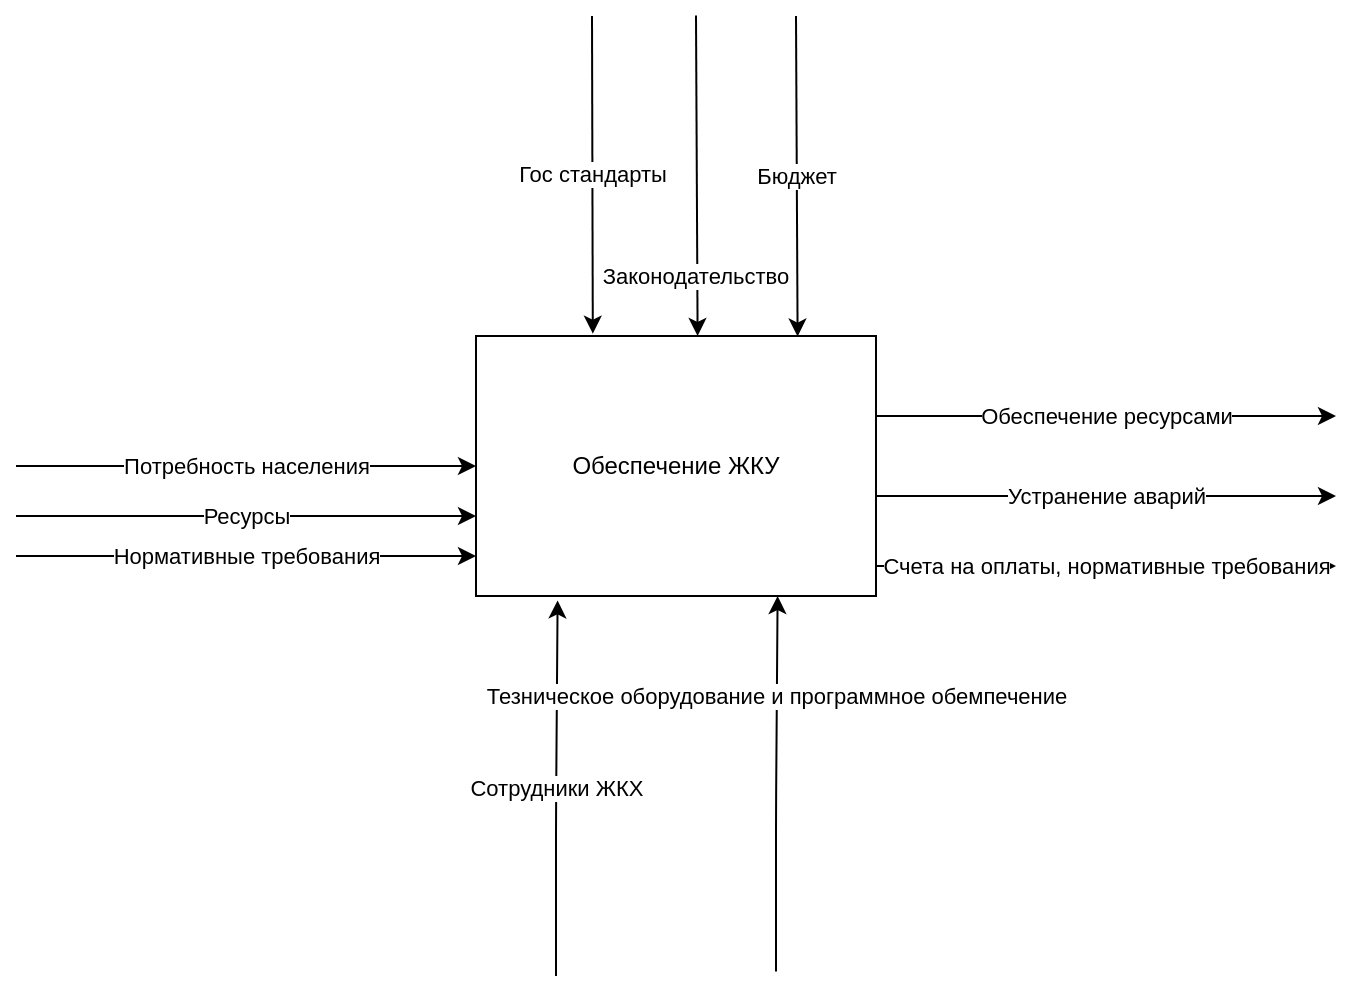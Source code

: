 <mxfile version="13.9.9" type="device" pages="2"><diagram id="OB4Syszo3Wr93F7oXcJr" name="Страница 1"><mxGraphModel dx="1024" dy="584" grid="1" gridSize="10" guides="1" tooltips="1" connect="1" arrows="1" fold="1" page="1" pageScale="1" pageWidth="3300" pageHeight="2339" math="0" shadow="0"><root><mxCell id="0"/><mxCell id="1" parent="0"/><mxCell id="MriIA_tjgALKi8C_fb-8-1" value="Обеспечение ЖКУ" style="rounded=0;whiteSpace=wrap;html=1;" vertex="1" parent="1"><mxGeometry x="380" y="200" width="200" height="130" as="geometry"/></mxCell><mxCell id="MriIA_tjgALKi8C_fb-8-2" value="Потребность населения" style="endArrow=classic;html=1;entryX=0;entryY=0.5;entryDx=0;entryDy=0;" edge="1" parent="1" target="MriIA_tjgALKi8C_fb-8-1"><mxGeometry width="50" height="50" relative="1" as="geometry"><mxPoint x="150" y="265" as="sourcePoint"/><mxPoint x="550" y="280" as="targetPoint"/></mxGeometry></mxCell><mxCell id="MriIA_tjgALKi8C_fb-8-3" value="Ресурсы" style="endArrow=classic;html=1;entryX=0;entryY=0.5;entryDx=0;entryDy=0;" edge="1" parent="1"><mxGeometry width="50" height="50" relative="1" as="geometry"><mxPoint x="150" y="290" as="sourcePoint"/><mxPoint x="380" y="290" as="targetPoint"/></mxGeometry></mxCell><mxCell id="MriIA_tjgALKi8C_fb-8-4" value="Нормативные требования" style="endArrow=classic;html=1;entryX=0;entryY=0.5;entryDx=0;entryDy=0;" edge="1" parent="1"><mxGeometry width="50" height="50" relative="1" as="geometry"><mxPoint x="150" y="310" as="sourcePoint"/><mxPoint x="380" y="310" as="targetPoint"/></mxGeometry></mxCell><mxCell id="MriIA_tjgALKi8C_fb-8-5" value="Устранение аварий&lt;span style=&quot;color: rgba(0 , 0 , 0 , 0) ; font-family: monospace ; font-size: 0px ; background-color: rgb(248 , 249 , 250)&quot;&gt;%3CmxGraphModel%3E%3Croot%3E%3CmxCell%20id%3D%220%22%2F%3E%3CmxCell%20id%3D%221%22%20parent%3D%220%22%2F%3E%3CmxCell%20id%3D%222%22%20value%3D%22%22%20style%3D%22endArrow%3Dclassic%3Bhtml%3D1%3BentryX%3D0%3BentryY%3D0.5%3BentryDx%3D0%3BentryDy%3D0%3B%22%20edge%3D%221%22%20parent%3D%221%22%3E%3CmxGeometry%20width%3D%2250%22%20height%3D%2250%22%20relative%3D%221%22%20as%3D%22geometry%22%3E%3CmxPoint%20x%3D%22150%22%20y%3D%22265%22%20as%3D%22sourcePoint%22%2F%3E%3CmxPoint%20x%3D%22380%22%20y%3D%22265%22%20as%3D%22targetPoint%22%2F%3E%3C%2FmxGeometry%3E%3C%2FmxCell%3E%3C%2Froot%3E%3C%2FmxGraphModel%3E&lt;/span&gt;" style="endArrow=classic;html=1;entryX=0;entryY=0.5;entryDx=0;entryDy=0;" edge="1" parent="1"><mxGeometry width="50" height="50" relative="1" as="geometry"><mxPoint x="580" y="280" as="sourcePoint"/><mxPoint x="810" y="280" as="targetPoint"/></mxGeometry></mxCell><mxCell id="MriIA_tjgALKi8C_fb-8-6" value="Обеспечение ресурсами" style="endArrow=classic;html=1;entryX=0;entryY=0.5;entryDx=0;entryDy=0;" edge="1" parent="1"><mxGeometry width="50" height="50" relative="1" as="geometry"><mxPoint x="580" y="240" as="sourcePoint"/><mxPoint x="810" y="240" as="targetPoint"/></mxGeometry></mxCell><mxCell id="MriIA_tjgALKi8C_fb-8-7" value="Счета на оплаты, нормативные требования" style="endArrow=classic;html=1;entryX=0;entryY=0.5;entryDx=0;entryDy=0;" edge="1" parent="1"><mxGeometry width="50" height="50" relative="1" as="geometry"><mxPoint x="580" y="315" as="sourcePoint"/><mxPoint x="810" y="315" as="targetPoint"/></mxGeometry></mxCell><mxCell id="MriIA_tjgALKi8C_fb-8-8" value="Сотрудники ЖКХ" style="endArrow=classic;html=1;entryX=0.204;entryY=1.017;entryDx=0;entryDy=0;entryPerimeter=0;" edge="1" parent="1" target="MriIA_tjgALKi8C_fb-8-1"><mxGeometry width="50" height="50" relative="1" as="geometry"><mxPoint x="420" y="520" as="sourcePoint"/><mxPoint x="550" y="280" as="targetPoint"/><Array as="points"><mxPoint x="420" y="440"/></Array></mxGeometry></mxCell><mxCell id="MriIA_tjgALKi8C_fb-8-9" value="Тезническое оборудование и программное обемпечение" style="endArrow=classic;html=1;entryX=0.204;entryY=1.017;entryDx=0;entryDy=0;entryPerimeter=0;" edge="1" parent="1"><mxGeometry x="0.468" width="50" height="50" relative="1" as="geometry"><mxPoint x="530" y="517.79" as="sourcePoint"/><mxPoint x="530.8" y="330.0" as="targetPoint"/><Array as="points"><mxPoint x="530" y="437.79"/></Array><mxPoint as="offset"/></mxGeometry></mxCell><mxCell id="MriIA_tjgALKi8C_fb-8-10" value="Гос стандарты" style="endArrow=classic;html=1;entryX=0.292;entryY=-0.009;entryDx=0;entryDy=0;entryPerimeter=0;" edge="1" parent="1" target="MriIA_tjgALKi8C_fb-8-1"><mxGeometry width="50" height="50" relative="1" as="geometry"><mxPoint x="438" y="40" as="sourcePoint"/><mxPoint x="470.8" y="5.684e-14" as="targetPoint"/><Array as="points"><mxPoint x="438" y="40"/></Array></mxGeometry></mxCell><mxCell id="MriIA_tjgALKi8C_fb-8-11" value="Бюджет" style="endArrow=classic;html=1;entryX=0.804;entryY=0.002;entryDx=0;entryDy=0;entryPerimeter=0;" edge="1" parent="1" target="MriIA_tjgALKi8C_fb-8-1"><mxGeometry width="50" height="50" relative="1" as="geometry"><mxPoint x="540" y="40" as="sourcePoint"/><mxPoint x="550" y="260" as="targetPoint"/><Array as="points"/></mxGeometry></mxCell><mxCell id="MriIA_tjgALKi8C_fb-8-12" value="Законодательство&amp;nbsp;" style="endArrow=classic;html=1;entryX=0.804;entryY=0.002;entryDx=0;entryDy=0;entryPerimeter=0;" edge="1" parent="1"><mxGeometry x="0.626" width="50" height="50" relative="1" as="geometry"><mxPoint x="490" y="39.74" as="sourcePoint"/><mxPoint x="490.8" y="200" as="targetPoint"/><Array as="points"/><mxPoint as="offset"/></mxGeometry></mxCell></root></mxGraphModel></diagram><diagram id="a6ajXp87k_7L7HC0A5sZ" name="Страница 2"><mxGraphModel dx="1024" dy="2923" grid="1" gridSize="10" guides="1" tooltips="1" connect="1" arrows="1" fold="1" page="1" pageScale="1" pageWidth="3300" pageHeight="2339" math="0" shadow="0"><root><mxCell id="SwO3KhZyWLszdmXH_X8o-0"/><mxCell id="SwO3KhZyWLszdmXH_X8o-1" parent="SwO3KhZyWLszdmXH_X8o-0"/><mxCell id="enKsqpC94iQXeU0Ucei3-16" value="Требование заказчика" style="edgeStyle=orthogonalEdgeStyle;rounded=0;orthogonalLoop=1;jettySize=auto;html=1;entryX=0;entryY=0.5;entryDx=0;entryDy=0;" edge="1" parent="SwO3KhZyWLszdmXH_X8o-1" source="enKsqpC94iQXeU0Ucei3-12" target="enKsqpC94iQXeU0Ucei3-13"><mxGeometry x="-0.2" y="41" relative="1" as="geometry"><Array as="points"><mxPoint x="390" y="-2010"/><mxPoint x="390" y="-1975"/></Array><mxPoint x="-31" y="-40" as="offset"/></mxGeometry></mxCell><mxCell id="enKsqpC94iQXeU0Ucei3-12" value="Запрос на услугу" style="rounded=0;whiteSpace=wrap;html=1;" vertex="1" parent="SwO3KhZyWLszdmXH_X8o-1"><mxGeometry x="240" y="-2040" width="120" height="60" as="geometry"/></mxCell><mxCell id="enKsqpC94iQXeU0Ucei3-17" value="Договор" style="edgeStyle=orthogonalEdgeStyle;rounded=0;orthogonalLoop=1;jettySize=auto;html=1;exitX=1;exitY=0.5;exitDx=0;exitDy=0;entryX=0;entryY=0.5;entryDx=0;entryDy=0;" edge="1" parent="SwO3KhZyWLszdmXH_X8o-1" source="enKsqpC94iQXeU0Ucei3-13" target="enKsqpC94iQXeU0Ucei3-14"><mxGeometry x="-0.529" y="21" relative="1" as="geometry"><mxPoint x="-1" y="-5" as="offset"/></mxGeometry></mxCell><mxCell id="enKsqpC94iQXeU0Ucei3-13" value="Подбор и выбор поставщиков и подрядчиков" style="rounded=0;whiteSpace=wrap;html=1;" vertex="1" parent="SwO3KhZyWLszdmXH_X8o-1"><mxGeometry x="400" y="-2010" width="120" height="70" as="geometry"/></mxCell><mxCell id="enKsqpC94iQXeU0Ucei3-18" value="Услуга" style="edgeStyle=orthogonalEdgeStyle;rounded=0;orthogonalLoop=1;jettySize=auto;html=1;entryX=0;entryY=0.5;entryDx=0;entryDy=0;" edge="1" parent="SwO3KhZyWLszdmXH_X8o-1" source="enKsqpC94iQXeU0Ucei3-14" target="enKsqpC94iQXeU0Ucei3-15"><mxGeometry relative="1" as="geometry"/></mxCell><mxCell id="enKsqpC94iQXeU0Ucei3-14" value="Заключение договора" style="rounded=0;whiteSpace=wrap;html=1;" vertex="1" parent="SwO3KhZyWLszdmXH_X8o-1"><mxGeometry x="560" y="-1960" width="120" height="60" as="geometry"/></mxCell><mxCell id="enKsqpC94iQXeU0Ucei3-15" value="Предоставление услуги" style="rounded=0;whiteSpace=wrap;html=1;" vertex="1" parent="SwO3KhZyWLszdmXH_X8o-1"><mxGeometry x="720" y="-1920" width="120" height="60" as="geometry"/></mxCell><mxCell id="enKsqpC94iQXeU0Ucei3-22" value="Устранение аварий&lt;span style=&quot;color: rgba(0 , 0 , 0 , 0) ; font-family: monospace ; font-size: 0px ; background-color: rgb(248 , 249 , 250)&quot;&gt;%3CmxGraphModel%3E%3Croot%3E%3CmxCell%20id%3D%220%22%2F%3E%3CmxCell%20id%3D%221%22%20parent%3D%220%22%2F%3E%3CmxCell%20id%3D%222%22%20value%3D%22%22%20style%3D%22endArrow%3Dclassic%3Bhtml%3D1%3BentryX%3D0%3BentryY%3D0.5%3BentryDx%3D0%3BentryDy%3D0%3B%22%20edge%3D%221%22%20parent%3D%221%22%3E%3CmxGeometry%20width%3D%2250%22%20height%3D%2250%22%20relative%3D%221%22%20as%3D%22geometry%22%3E%3CmxPoint%20x%3D%22150%22%20y%3D%22265%22%20as%3D%22sourcePoint%22%2F%3E%3CmxPoint%20x%3D%22380%22%20y%3D%22265%22%20as%3D%22targetPoint%22%2F%3E%3C%2FmxGeometry%3E%3C%2FmxCell%3E%3C%2Froot%3E%3C%2FmxGraphModel%3E&lt;/span&gt;" style="endArrow=classic;html=1;entryX=0;entryY=0.5;entryDx=0;entryDy=0;" edge="1" parent="SwO3KhZyWLszdmXH_X8o-1"><mxGeometry width="50" height="50" relative="1" as="geometry"><mxPoint x="840" y="-1890.5" as="sourcePoint"/><mxPoint x="1070" y="-1890.5" as="targetPoint"/></mxGeometry></mxCell><mxCell id="enKsqpC94iQXeU0Ucei3-23" value="Обеспечение ресурсами" style="endArrow=classic;html=1;entryX=0;entryY=0.5;entryDx=0;entryDy=0;" edge="1" parent="SwO3KhZyWLszdmXH_X8o-1"><mxGeometry width="50" height="50" relative="1" as="geometry"><mxPoint x="840" y="-1910" as="sourcePoint"/><mxPoint x="1070" y="-1910" as="targetPoint"/></mxGeometry></mxCell><mxCell id="enKsqpC94iQXeU0Ucei3-24" value="Счета на оплаты, нормативные требования" style="endArrow=classic;html=1;entryX=0;entryY=0.5;entryDx=0;entryDy=0;" edge="1" parent="SwO3KhZyWLszdmXH_X8o-1"><mxGeometry x="0.043" width="50" height="50" relative="1" as="geometry"><mxPoint x="840" y="-1870" as="sourcePoint"/><mxPoint x="1070" y="-1870" as="targetPoint"/><mxPoint as="offset"/></mxGeometry></mxCell><mxCell id="enKsqpC94iQXeU0Ucei3-25" value="Гос стандарты" style="endArrow=classic;html=1;entryX=0.292;entryY=-0.009;entryDx=0;entryDy=0;entryPerimeter=0;strokeColor=#660033;" edge="1" parent="SwO3KhZyWLszdmXH_X8o-1"><mxGeometry x="-0.5" width="50" height="50" relative="1" as="geometry"><mxPoint x="800" y="-2240" as="sourcePoint"/><mxPoint x="800.4" y="-1920" as="targetPoint"/><Array as="points"><mxPoint x="800" y="-2048.83"/><mxPoint x="800" y="-1968.83"/></Array><mxPoint as="offset"/></mxGeometry></mxCell><mxCell id="enKsqpC94iQXeU0Ucei3-26" value="Бюджет" style="endArrow=classic;html=1;entryX=0.804;entryY=0.002;entryDx=0;entryDy=0;entryPerimeter=0;strokeColor=#FF66FF;" edge="1" parent="SwO3KhZyWLszdmXH_X8o-1"><mxGeometry x="0.333" width="50" height="50" relative="1" as="geometry"><mxPoint x="461" y="-2250" as="sourcePoint"/><mxPoint x="460.8" y="-2010.0" as="targetPoint"/><Array as="points"><mxPoint x="461" y="-2070.26"/><mxPoint x="461" y="-2030.26"/></Array><mxPoint as="offset"/></mxGeometry></mxCell><mxCell id="enKsqpC94iQXeU0Ucei3-27" value="Законодательство&amp;nbsp;" style="endArrow=classic;html=1;entryX=0.804;entryY=0.002;entryDx=0;entryDy=0;entryPerimeter=0;strokeColor=#FF1C95;" edge="1" parent="SwO3KhZyWLszdmXH_X8o-1"><mxGeometry x="-0.655" width="50" height="50" relative="1" as="geometry"><mxPoint x="620" y="-2250" as="sourcePoint"/><mxPoint x="620.3" y="-1960.0" as="targetPoint"/><Array as="points"/><mxPoint as="offset"/></mxGeometry></mxCell><mxCell id="enKsqpC94iQXeU0Ucei3-31" value="Потребность населения" style="endArrow=classic;html=1;entryX=0;entryY=0.5;entryDx=0;entryDy=0;" edge="1" parent="SwO3KhZyWLszdmXH_X8o-1"><mxGeometry width="50" height="50" relative="1" as="geometry"><mxPoint x="10" y="-2030" as="sourcePoint"/><mxPoint x="240" y="-2030" as="targetPoint"/></mxGeometry></mxCell><mxCell id="enKsqpC94iQXeU0Ucei3-32" value="Ресурсы" style="endArrow=classic;html=1;entryX=0;entryY=0.5;entryDx=0;entryDy=0;strokeColor=#FF0000;" edge="1" parent="SwO3KhZyWLszdmXH_X8o-1"><mxGeometry width="50" height="50" relative="1" as="geometry"><mxPoint x="10" y="-2010.5" as="sourcePoint"/><mxPoint x="240" y="-2010.5" as="targetPoint"/></mxGeometry></mxCell><mxCell id="enKsqpC94iQXeU0Ucei3-33" value="Нормативные требования" style="endArrow=classic;html=1;entryX=0;entryY=0.5;entryDx=0;entryDy=0;strokeColor=#0000FF;" edge="1" parent="SwO3KhZyWLszdmXH_X8o-1"><mxGeometry width="50" height="50" relative="1" as="geometry"><mxPoint x="10" y="-1990" as="sourcePoint"/><mxPoint x="240" y="-1990" as="targetPoint"/></mxGeometry></mxCell><mxCell id="enKsqpC94iQXeU0Ucei3-34" value="Сотрудники ЖКХ" style="endArrow=classic;html=1;entryX=0.204;entryY=1.017;entryDx=0;entryDy=0;entryPerimeter=0;strokeColor=#00FF00;" edge="1" parent="SwO3KhZyWLszdmXH_X8o-1"><mxGeometry x="0.357" y="-1" width="50" height="50" relative="1" as="geometry"><mxPoint x="281" y="-1700" as="sourcePoint"/><mxPoint x="280.8" y="-1980" as="targetPoint"/><Array as="points"><mxPoint x="280" y="-1872.21"/></Array><mxPoint as="offset"/></mxGeometry></mxCell><mxCell id="enKsqpC94iQXeU0Ucei3-35" value="Тезническое оборудование и программное обемпечение" style="endArrow=classic;html=1;entryX=0.204;entryY=1.017;entryDx=0;entryDy=0;entryPerimeter=0;strokeColor=#FFFF00;" edge="1" parent="SwO3KhZyWLszdmXH_X8o-1"><mxGeometry x="0.468" width="50" height="50" relative="1" as="geometry"><mxPoint x="800" y="-1672.21" as="sourcePoint"/><mxPoint x="800.8" y="-1860" as="targetPoint"/><Array as="points"><mxPoint x="800" y="-1752.21"/></Array><mxPoint as="offset"/></mxGeometry></mxCell><mxCell id="enKsqpC94iQXeU0Ucei3-36" value="А1" style="text;html=1;strokeColor=none;fillColor=none;align=center;verticalAlign=middle;whiteSpace=wrap;rounded=0;" vertex="1" parent="SwO3KhZyWLszdmXH_X8o-1"><mxGeometry x="320" y="-2000" width="40" height="20" as="geometry"/></mxCell><mxCell id="enKsqpC94iQXeU0Ucei3-37" value="А2" style="text;html=1;strokeColor=none;fillColor=none;align=center;verticalAlign=middle;whiteSpace=wrap;rounded=0;" vertex="1" parent="SwO3KhZyWLszdmXH_X8o-1"><mxGeometry x="480" y="-1960" width="40" height="20" as="geometry"/></mxCell><mxCell id="enKsqpC94iQXeU0Ucei3-38" value="А3" style="text;html=1;strokeColor=none;fillColor=none;align=center;verticalAlign=middle;whiteSpace=wrap;rounded=0;" vertex="1" parent="SwO3KhZyWLszdmXH_X8o-1"><mxGeometry x="640" y="-1920" width="40" height="20" as="geometry"/></mxCell><mxCell id="enKsqpC94iQXeU0Ucei3-39" value="А4" style="text;html=1;strokeColor=none;fillColor=none;align=center;verticalAlign=middle;whiteSpace=wrap;rounded=0;" vertex="1" parent="SwO3KhZyWLszdmXH_X8o-1"><mxGeometry x="800" y="-1880" width="40" height="20" as="geometry"/></mxCell><mxCell id="enKsqpC94iQXeU0Ucei3-40" value="" style="endArrow=classic;html=1;edgeStyle=orthogonalEdgeStyle;strokeColor=#00FF00;" edge="1" parent="SwO3KhZyWLszdmXH_X8o-1"><mxGeometry width="50" height="50" relative="1" as="geometry"><mxPoint x="280" y="-1840" as="sourcePoint"/><mxPoint x="470" y="-1940" as="targetPoint"/></mxGeometry></mxCell><mxCell id="enKsqpC94iQXeU0Ucei3-41" value="" style="endArrow=classic;html=1;entryX=0.5;entryY=1;entryDx=0;entryDy=0;edgeStyle=orthogonalEdgeStyle;strokeColor=#00FF00;" edge="1" parent="SwO3KhZyWLszdmXH_X8o-1" target="enKsqpC94iQXeU0Ucei3-14"><mxGeometry width="50" height="50" relative="1" as="geometry"><mxPoint x="280" y="-1840" as="sourcePoint"/><mxPoint x="520" y="-1970" as="targetPoint"/></mxGeometry></mxCell><mxCell id="enKsqpC94iQXeU0Ucei3-42" value="" style="endArrow=classic;html=1;entryX=0.5;entryY=1;entryDx=0;entryDy=0;edgeStyle=orthogonalEdgeStyle;strokeColor=#00CC00;" edge="1" parent="SwO3KhZyWLszdmXH_X8o-1" target="enKsqpC94iQXeU0Ucei3-15"><mxGeometry width="50" height="50" relative="1" as="geometry"><mxPoint x="280" y="-1840" as="sourcePoint"/><mxPoint x="520" y="-1970" as="targetPoint"/></mxGeometry></mxCell><mxCell id="enKsqpC94iQXeU0Ucei3-43" value="" style="endArrow=classic;html=1;entryX=0;entryY=1;entryDx=0;entryDy=0;edgeStyle=orthogonalEdgeStyle;strokeColor=#FFFF00;" edge="1" parent="SwO3KhZyWLszdmXH_X8o-1" target="enKsqpC94iQXeU0Ucei3-36"><mxGeometry width="50" height="50" relative="1" as="geometry"><mxPoint x="800" y="-1760" as="sourcePoint"/><mxPoint x="520" y="-1970" as="targetPoint"/></mxGeometry></mxCell><mxCell id="enKsqpC94iQXeU0Ucei3-44" value="" style="endArrow=classic;html=1;entryX=0.25;entryY=1;entryDx=0;entryDy=0;edgeStyle=orthogonalEdgeStyle;strokeColor=#FFFF00;" edge="1" parent="SwO3KhZyWLszdmXH_X8o-1" target="enKsqpC94iQXeU0Ucei3-13"><mxGeometry width="50" height="50" relative="1" as="geometry"><mxPoint x="800" y="-1760" as="sourcePoint"/><mxPoint x="520" y="-1970" as="targetPoint"/></mxGeometry></mxCell><mxCell id="enKsqpC94iQXeU0Ucei3-46" value="" style="endArrow=classic;html=1;entryX=0.5;entryY=1;entryDx=0;entryDy=0;edgeStyle=orthogonalEdgeStyle;strokeColor=#FFFF00;" edge="1" parent="SwO3KhZyWLszdmXH_X8o-1" target="enKsqpC94iQXeU0Ucei3-38"><mxGeometry width="50" height="50" relative="1" as="geometry"><mxPoint x="800" y="-1760" as="sourcePoint"/><mxPoint x="520" y="-1970" as="targetPoint"/></mxGeometry></mxCell><mxCell id="enKsqpC94iQXeU0Ucei3-47" value="" style="endArrow=classic;html=1;entryX=0;entryY=0.75;entryDx=0;entryDy=0;edgeStyle=orthogonalEdgeStyle;strokeColor=#0000FF;" edge="1" parent="SwO3KhZyWLszdmXH_X8o-1" target="enKsqpC94iQXeU0Ucei3-13"><mxGeometry width="50" height="50" relative="1" as="geometry"><mxPoint x="120" y="-1990" as="sourcePoint"/><mxPoint x="520" y="-1970" as="targetPoint"/><Array as="points"><mxPoint x="120" y="-1957"/></Array></mxGeometry></mxCell><mxCell id="enKsqpC94iQXeU0Ucei3-48" value="" style="endArrow=classic;html=1;strokeColor=#0000FF;entryX=0;entryY=0.75;entryDx=0;entryDy=0;edgeStyle=orthogonalEdgeStyle;" edge="1" parent="SwO3KhZyWLszdmXH_X8o-1" target="enKsqpC94iQXeU0Ucei3-14"><mxGeometry width="50" height="50" relative="1" as="geometry"><mxPoint x="120" y="-1990" as="sourcePoint"/><mxPoint x="520" y="-1970" as="targetPoint"/><Array as="points"><mxPoint x="120" y="-1915"/></Array></mxGeometry></mxCell><mxCell id="enKsqpC94iQXeU0Ucei3-49" value="" style="endArrow=classic;html=1;strokeColor=#FF0000;entryX=0;entryY=0.75;entryDx=0;entryDy=0;edgeStyle=orthogonalEdgeStyle;" edge="1" parent="SwO3KhZyWLszdmXH_X8o-1" target="enKsqpC94iQXeU0Ucei3-15"><mxGeometry width="50" height="50" relative="1" as="geometry"><mxPoint x="180" y="-2010" as="sourcePoint"/><mxPoint x="520" y="-1970" as="targetPoint"/><Array as="points"><mxPoint x="180" y="-1875"/></Array></mxGeometry></mxCell><mxCell id="enKsqpC94iQXeU0Ucei3-50" value="" style="endArrow=classic;html=1;entryX=0.333;entryY=0.02;entryDx=0;entryDy=0;edgeStyle=orthogonalEdgeStyle;strokeColor=#FF66FF;entryPerimeter=0;" edge="1" parent="SwO3KhZyWLszdmXH_X8o-1" target="enKsqpC94iQXeU0Ucei3-15"><mxGeometry width="50" height="50" relative="1" as="geometry"><mxPoint x="460" y="-2090" as="sourcePoint"/><mxPoint x="610" y="-1980" as="targetPoint"/><Array as="points"><mxPoint x="760" y="-2090"/></Array></mxGeometry></mxCell><mxCell id="enKsqpC94iQXeU0Ucei3-51" value="" style="endArrow=classic;html=1;entryX=0.827;entryY=0;entryDx=0;entryDy=0;entryPerimeter=0;edgeStyle=orthogonalEdgeStyle;strokeColor=#99004D;" edge="1" parent="SwO3KhZyWLszdmXH_X8o-1" target="enKsqpC94iQXeU0Ucei3-13"><mxGeometry width="50" height="50" relative="1" as="geometry"><mxPoint x="800" y="-2160" as="sourcePoint"/><mxPoint x="520" y="-2070" as="targetPoint"/></mxGeometry></mxCell><mxCell id="enKsqpC94iQXeU0Ucei3-52" value="" style="endArrow=classic;html=1;strokeColor=#FF1C95;entryX=0.38;entryY=-0.047;entryDx=0;entryDy=0;entryPerimeter=0;edgeStyle=orthogonalEdgeStyle;" edge="1" parent="SwO3KhZyWLszdmXH_X8o-1" target="enKsqpC94iQXeU0Ucei3-12"><mxGeometry width="50" height="50" relative="1" as="geometry"><mxPoint x="620" y="-2200" as="sourcePoint"/><mxPoint x="520" y="-2070" as="targetPoint"/></mxGeometry></mxCell><mxCell id="enKsqpC94iQXeU0Ucei3-53" value="" style="endArrow=classic;html=1;strokeColor=#FF1C95;entryX=0.25;entryY=0;entryDx=0;entryDy=0;edgeStyle=orthogonalEdgeStyle;" edge="1" parent="SwO3KhZyWLszdmXH_X8o-1" target="enKsqpC94iQXeU0Ucei3-13"><mxGeometry width="50" height="50" relative="1" as="geometry"><mxPoint x="620" y="-2200" as="sourcePoint"/><mxPoint x="520" y="-2070" as="targetPoint"/></mxGeometry></mxCell><mxCell id="smXh5uWiyah1DtVQqxnv-0" value="" style="endArrow=classic;html=1;entryX=0.153;entryY=0.02;entryDx=0;entryDy=0;entryPerimeter=0;edgeStyle=orthogonalEdgeStyle;strokeColor=#FF1C95;" edge="1" parent="SwO3KhZyWLszdmXH_X8o-1" target="enKsqpC94iQXeU0Ucei3-15"><mxGeometry width="50" height="50" relative="1" as="geometry"><mxPoint x="620" y="-2200" as="sourcePoint"/><mxPoint x="520" y="-2070" as="targetPoint"/></mxGeometry></mxCell></root></mxGraphModel></diagram></mxfile>